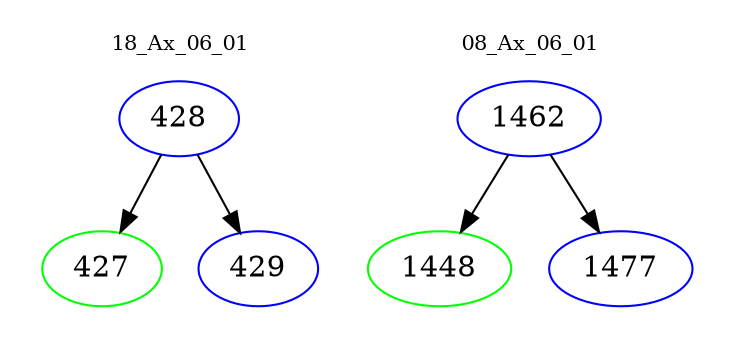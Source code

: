 digraph{
subgraph cluster_0 {
color = white
label = "18_Ax_06_01";
fontsize=10;
T0_428 [label="428", color="blue"]
T0_428 -> T0_427 [color="black"]
T0_427 [label="427", color="green"]
T0_428 -> T0_429 [color="black"]
T0_429 [label="429", color="blue"]
}
subgraph cluster_1 {
color = white
label = "08_Ax_06_01";
fontsize=10;
T1_1462 [label="1462", color="blue"]
T1_1462 -> T1_1448 [color="black"]
T1_1448 [label="1448", color="green"]
T1_1462 -> T1_1477 [color="black"]
T1_1477 [label="1477", color="blue"]
}
}
